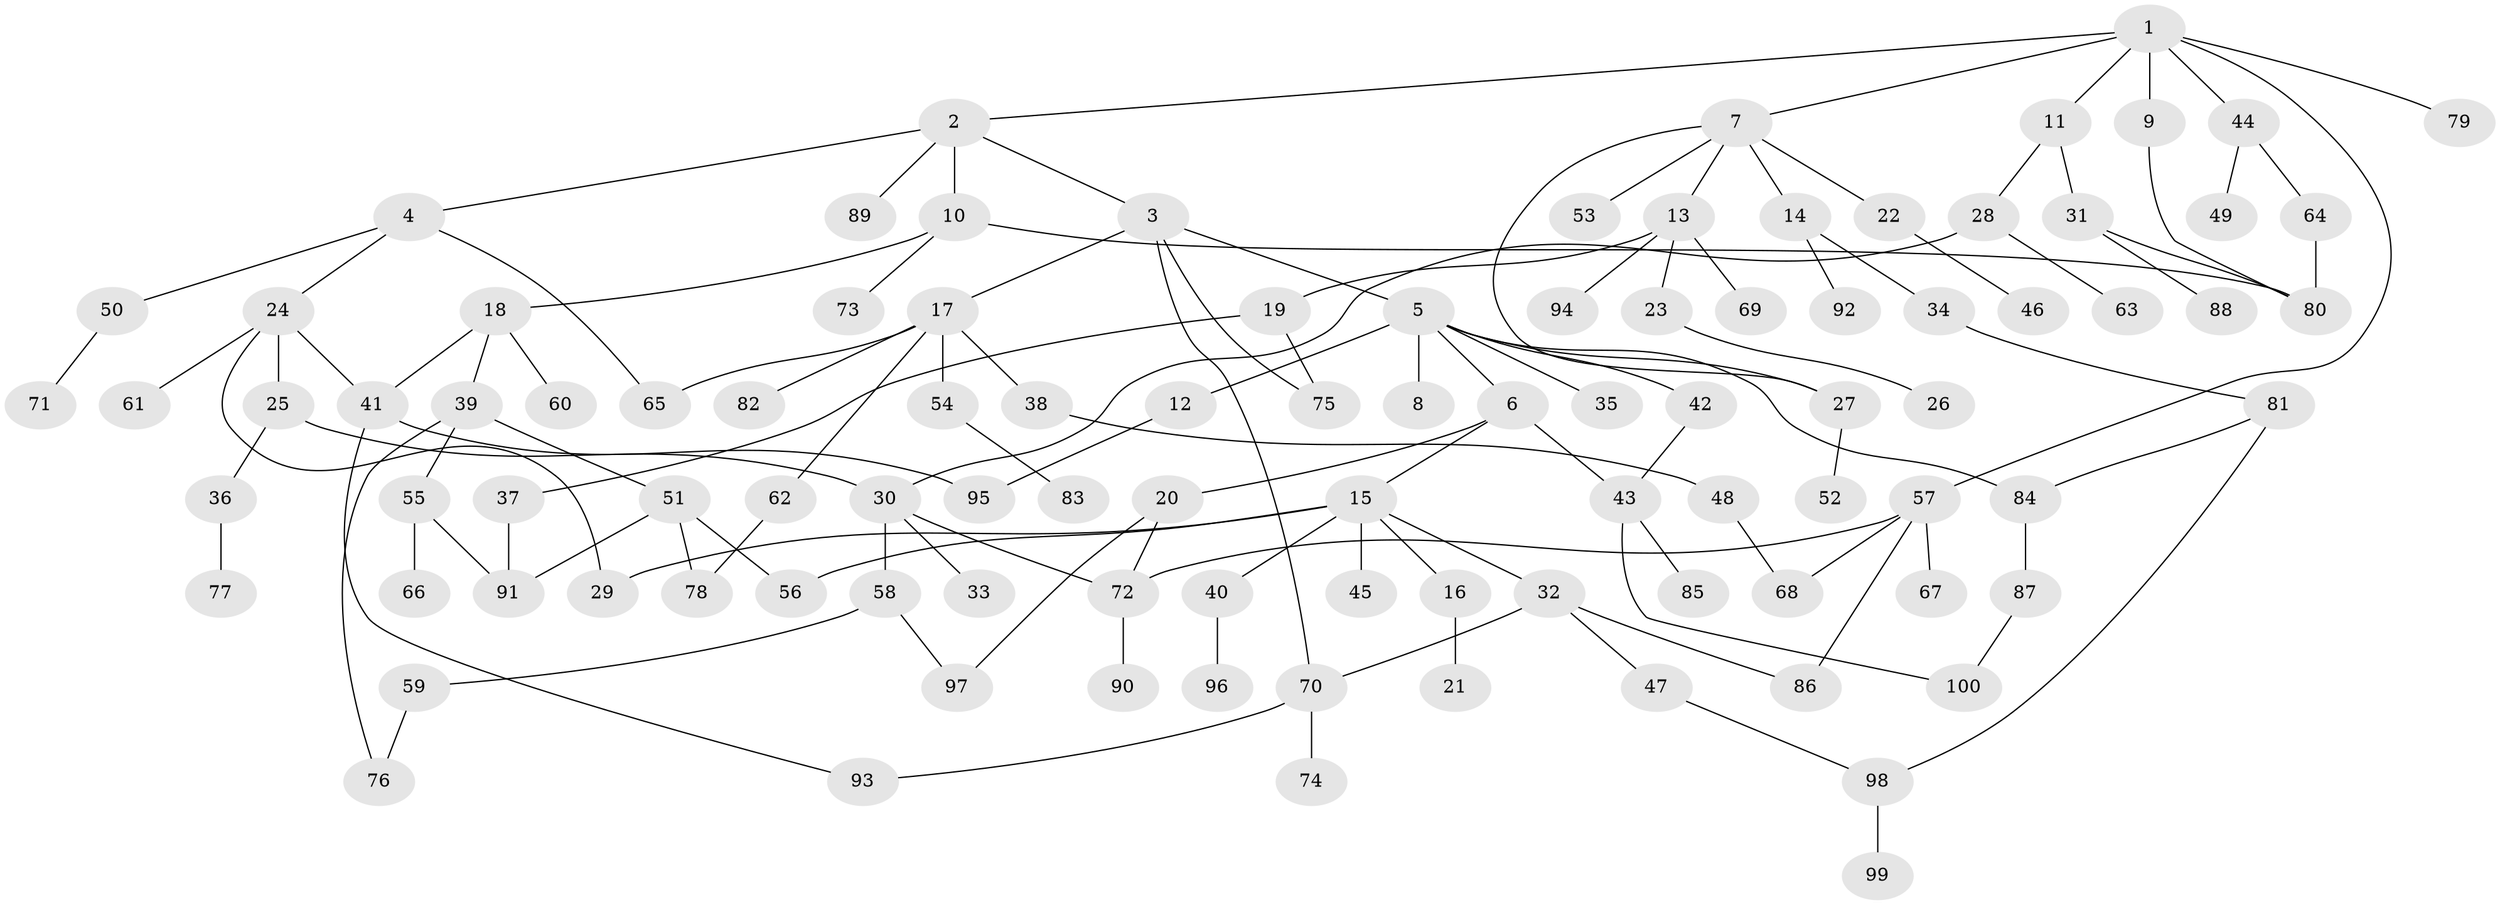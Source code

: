 // Generated by graph-tools (version 1.1) at 2025/38/02/21/25 10:38:52]
// undirected, 100 vertices, 125 edges
graph export_dot {
graph [start="1"]
  node [color=gray90,style=filled];
  1;
  2;
  3;
  4;
  5;
  6;
  7;
  8;
  9;
  10;
  11;
  12;
  13;
  14;
  15;
  16;
  17;
  18;
  19;
  20;
  21;
  22;
  23;
  24;
  25;
  26;
  27;
  28;
  29;
  30;
  31;
  32;
  33;
  34;
  35;
  36;
  37;
  38;
  39;
  40;
  41;
  42;
  43;
  44;
  45;
  46;
  47;
  48;
  49;
  50;
  51;
  52;
  53;
  54;
  55;
  56;
  57;
  58;
  59;
  60;
  61;
  62;
  63;
  64;
  65;
  66;
  67;
  68;
  69;
  70;
  71;
  72;
  73;
  74;
  75;
  76;
  77;
  78;
  79;
  80;
  81;
  82;
  83;
  84;
  85;
  86;
  87;
  88;
  89;
  90;
  91;
  92;
  93;
  94;
  95;
  96;
  97;
  98;
  99;
  100;
  1 -- 2;
  1 -- 7;
  1 -- 9;
  1 -- 11;
  1 -- 44;
  1 -- 57;
  1 -- 79;
  2 -- 3;
  2 -- 4;
  2 -- 10;
  2 -- 89;
  3 -- 5;
  3 -- 17;
  3 -- 75;
  3 -- 70;
  4 -- 24;
  4 -- 50;
  4 -- 65;
  5 -- 6;
  5 -- 8;
  5 -- 12;
  5 -- 27;
  5 -- 35;
  5 -- 42;
  5 -- 84;
  6 -- 15;
  6 -- 20;
  6 -- 43;
  7 -- 13;
  7 -- 14;
  7 -- 22;
  7 -- 53;
  7 -- 27;
  9 -- 80;
  10 -- 18;
  10 -- 73;
  10 -- 80;
  11 -- 28;
  11 -- 31;
  12 -- 95;
  13 -- 19;
  13 -- 23;
  13 -- 69;
  13 -- 94;
  14 -- 34;
  14 -- 92;
  15 -- 16;
  15 -- 29;
  15 -- 32;
  15 -- 40;
  15 -- 45;
  15 -- 56;
  16 -- 21;
  17 -- 38;
  17 -- 54;
  17 -- 62;
  17 -- 65;
  17 -- 82;
  18 -- 39;
  18 -- 60;
  18 -- 41;
  19 -- 37;
  19 -- 75;
  20 -- 72;
  20 -- 97;
  22 -- 46;
  23 -- 26;
  24 -- 25;
  24 -- 41;
  24 -- 61;
  24 -- 29;
  25 -- 30;
  25 -- 36;
  27 -- 52;
  28 -- 63;
  28 -- 30;
  30 -- 33;
  30 -- 58;
  30 -- 72;
  31 -- 88;
  31 -- 80;
  32 -- 47;
  32 -- 70;
  32 -- 86;
  34 -- 81;
  36 -- 77;
  37 -- 91;
  38 -- 48;
  39 -- 51;
  39 -- 55;
  39 -- 76;
  40 -- 96;
  41 -- 93;
  41 -- 95;
  42 -- 43;
  43 -- 85;
  43 -- 100;
  44 -- 49;
  44 -- 64;
  47 -- 98;
  48 -- 68;
  50 -- 71;
  51 -- 56;
  51 -- 91;
  51 -- 78;
  54 -- 83;
  55 -- 66;
  55 -- 91;
  57 -- 67;
  57 -- 68;
  57 -- 86;
  57 -- 72;
  58 -- 59;
  58 -- 97;
  59 -- 76;
  62 -- 78;
  64 -- 80;
  70 -- 74;
  70 -- 93;
  72 -- 90;
  81 -- 84;
  81 -- 98;
  84 -- 87;
  87 -- 100;
  98 -- 99;
}
